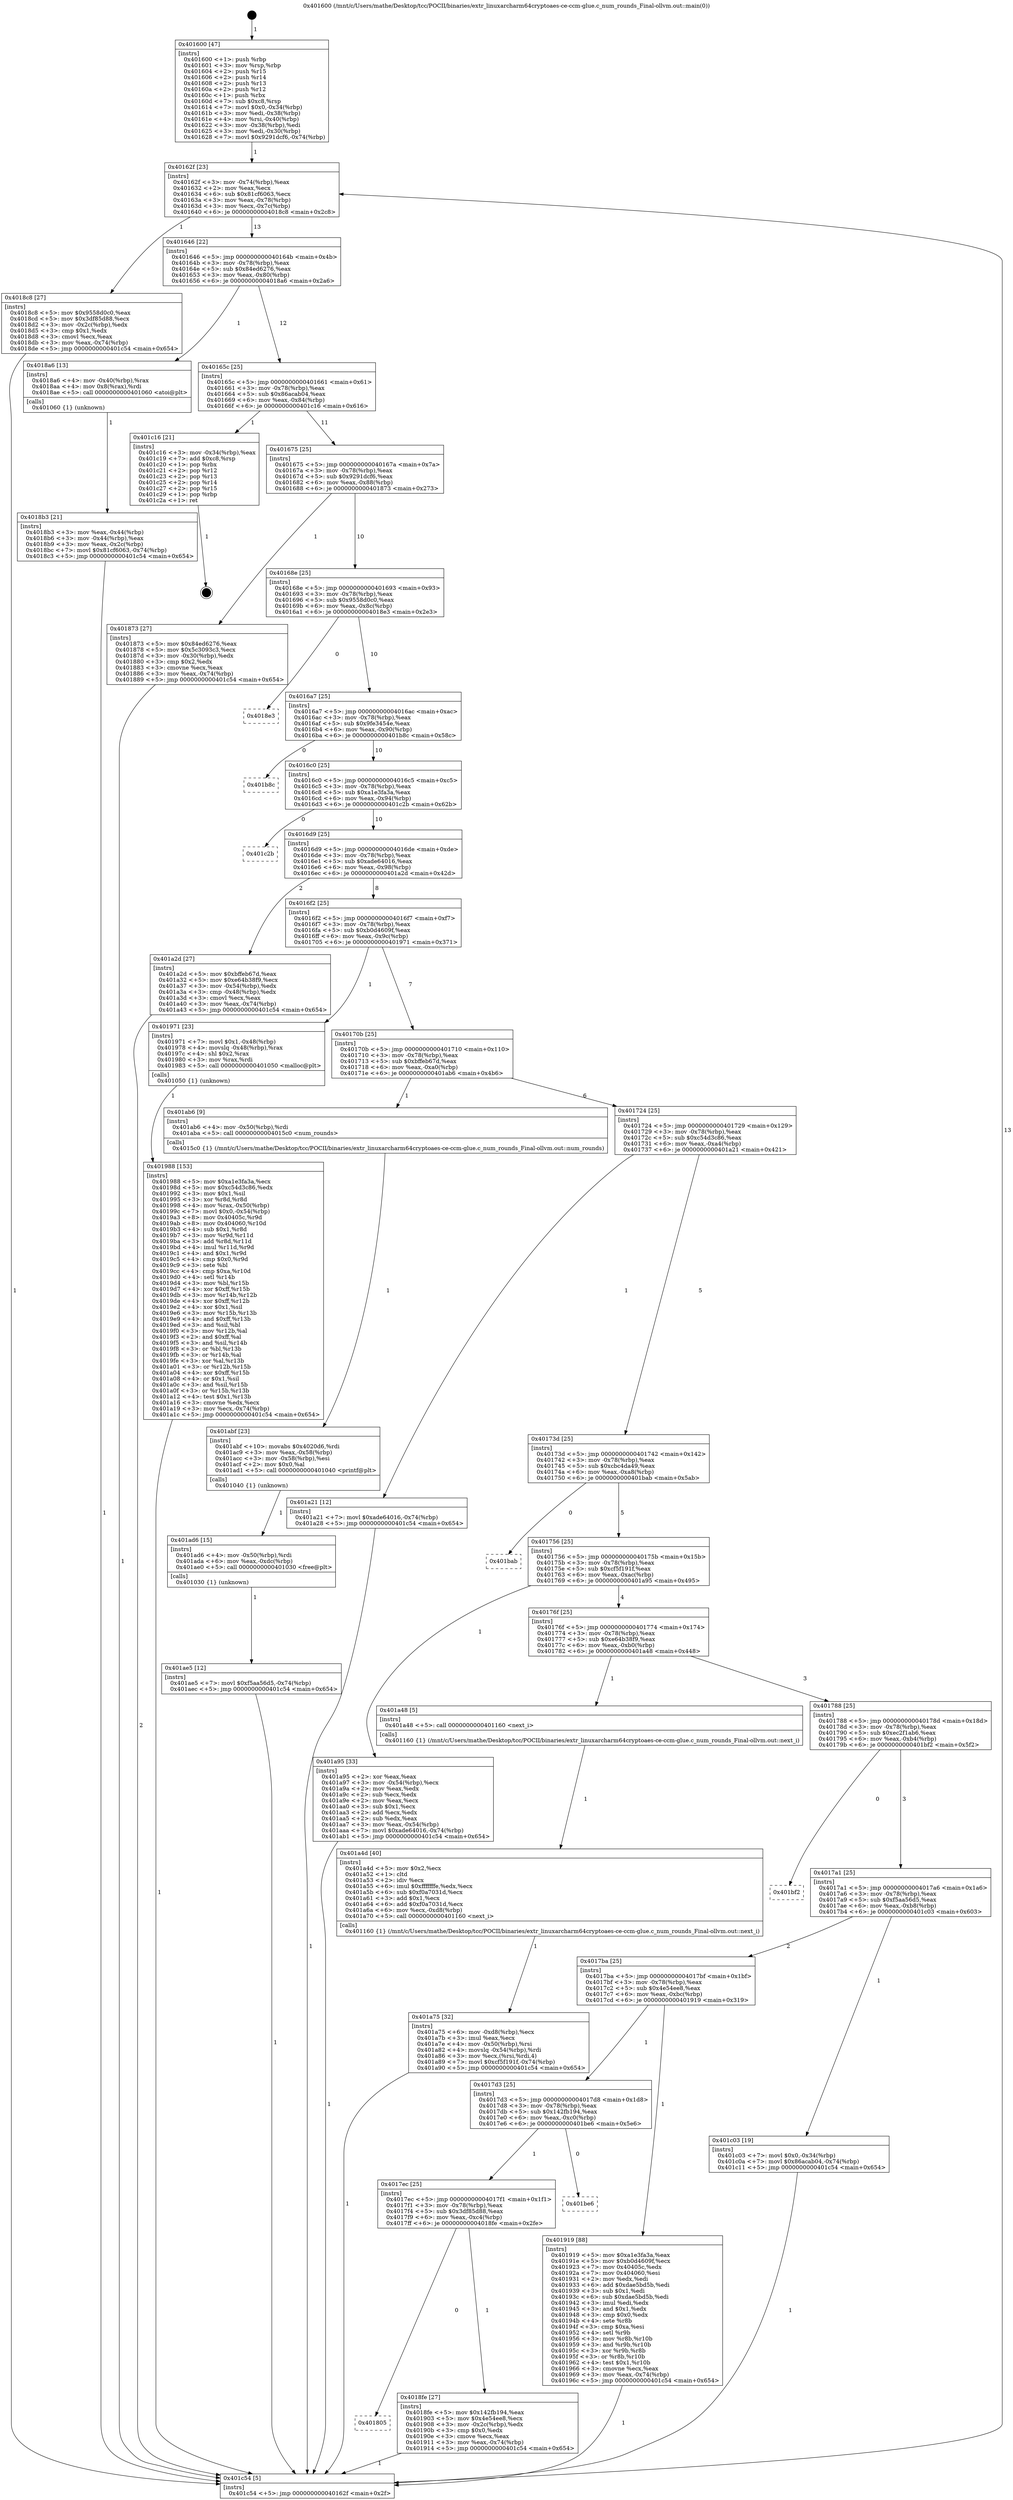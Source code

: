 digraph "0x401600" {
  label = "0x401600 (/mnt/c/Users/mathe/Desktop/tcc/POCII/binaries/extr_linuxarcharm64cryptoaes-ce-ccm-glue.c_num_rounds_Final-ollvm.out::main(0))"
  labelloc = "t"
  node[shape=record]

  Entry [label="",width=0.3,height=0.3,shape=circle,fillcolor=black,style=filled]
  "0x40162f" [label="{
     0x40162f [23]\l
     | [instrs]\l
     &nbsp;&nbsp;0x40162f \<+3\>: mov -0x74(%rbp),%eax\l
     &nbsp;&nbsp;0x401632 \<+2\>: mov %eax,%ecx\l
     &nbsp;&nbsp;0x401634 \<+6\>: sub $0x81cf6063,%ecx\l
     &nbsp;&nbsp;0x40163a \<+3\>: mov %eax,-0x78(%rbp)\l
     &nbsp;&nbsp;0x40163d \<+3\>: mov %ecx,-0x7c(%rbp)\l
     &nbsp;&nbsp;0x401640 \<+6\>: je 00000000004018c8 \<main+0x2c8\>\l
  }"]
  "0x4018c8" [label="{
     0x4018c8 [27]\l
     | [instrs]\l
     &nbsp;&nbsp;0x4018c8 \<+5\>: mov $0x9558d0c0,%eax\l
     &nbsp;&nbsp;0x4018cd \<+5\>: mov $0x3df85d88,%ecx\l
     &nbsp;&nbsp;0x4018d2 \<+3\>: mov -0x2c(%rbp),%edx\l
     &nbsp;&nbsp;0x4018d5 \<+3\>: cmp $0x1,%edx\l
     &nbsp;&nbsp;0x4018d8 \<+3\>: cmovl %ecx,%eax\l
     &nbsp;&nbsp;0x4018db \<+3\>: mov %eax,-0x74(%rbp)\l
     &nbsp;&nbsp;0x4018de \<+5\>: jmp 0000000000401c54 \<main+0x654\>\l
  }"]
  "0x401646" [label="{
     0x401646 [22]\l
     | [instrs]\l
     &nbsp;&nbsp;0x401646 \<+5\>: jmp 000000000040164b \<main+0x4b\>\l
     &nbsp;&nbsp;0x40164b \<+3\>: mov -0x78(%rbp),%eax\l
     &nbsp;&nbsp;0x40164e \<+5\>: sub $0x84ed6276,%eax\l
     &nbsp;&nbsp;0x401653 \<+3\>: mov %eax,-0x80(%rbp)\l
     &nbsp;&nbsp;0x401656 \<+6\>: je 00000000004018a6 \<main+0x2a6\>\l
  }"]
  Exit [label="",width=0.3,height=0.3,shape=circle,fillcolor=black,style=filled,peripheries=2]
  "0x4018a6" [label="{
     0x4018a6 [13]\l
     | [instrs]\l
     &nbsp;&nbsp;0x4018a6 \<+4\>: mov -0x40(%rbp),%rax\l
     &nbsp;&nbsp;0x4018aa \<+4\>: mov 0x8(%rax),%rdi\l
     &nbsp;&nbsp;0x4018ae \<+5\>: call 0000000000401060 \<atoi@plt\>\l
     | [calls]\l
     &nbsp;&nbsp;0x401060 \{1\} (unknown)\l
  }"]
  "0x40165c" [label="{
     0x40165c [25]\l
     | [instrs]\l
     &nbsp;&nbsp;0x40165c \<+5\>: jmp 0000000000401661 \<main+0x61\>\l
     &nbsp;&nbsp;0x401661 \<+3\>: mov -0x78(%rbp),%eax\l
     &nbsp;&nbsp;0x401664 \<+5\>: sub $0x86acab04,%eax\l
     &nbsp;&nbsp;0x401669 \<+6\>: mov %eax,-0x84(%rbp)\l
     &nbsp;&nbsp;0x40166f \<+6\>: je 0000000000401c16 \<main+0x616\>\l
  }"]
  "0x401ae5" [label="{
     0x401ae5 [12]\l
     | [instrs]\l
     &nbsp;&nbsp;0x401ae5 \<+7\>: movl $0xf5aa56d5,-0x74(%rbp)\l
     &nbsp;&nbsp;0x401aec \<+5\>: jmp 0000000000401c54 \<main+0x654\>\l
  }"]
  "0x401c16" [label="{
     0x401c16 [21]\l
     | [instrs]\l
     &nbsp;&nbsp;0x401c16 \<+3\>: mov -0x34(%rbp),%eax\l
     &nbsp;&nbsp;0x401c19 \<+7\>: add $0xc8,%rsp\l
     &nbsp;&nbsp;0x401c20 \<+1\>: pop %rbx\l
     &nbsp;&nbsp;0x401c21 \<+2\>: pop %r12\l
     &nbsp;&nbsp;0x401c23 \<+2\>: pop %r13\l
     &nbsp;&nbsp;0x401c25 \<+2\>: pop %r14\l
     &nbsp;&nbsp;0x401c27 \<+2\>: pop %r15\l
     &nbsp;&nbsp;0x401c29 \<+1\>: pop %rbp\l
     &nbsp;&nbsp;0x401c2a \<+1\>: ret\l
  }"]
  "0x401675" [label="{
     0x401675 [25]\l
     | [instrs]\l
     &nbsp;&nbsp;0x401675 \<+5\>: jmp 000000000040167a \<main+0x7a\>\l
     &nbsp;&nbsp;0x40167a \<+3\>: mov -0x78(%rbp),%eax\l
     &nbsp;&nbsp;0x40167d \<+5\>: sub $0x9291dcf6,%eax\l
     &nbsp;&nbsp;0x401682 \<+6\>: mov %eax,-0x88(%rbp)\l
     &nbsp;&nbsp;0x401688 \<+6\>: je 0000000000401873 \<main+0x273\>\l
  }"]
  "0x401ad6" [label="{
     0x401ad6 [15]\l
     | [instrs]\l
     &nbsp;&nbsp;0x401ad6 \<+4\>: mov -0x50(%rbp),%rdi\l
     &nbsp;&nbsp;0x401ada \<+6\>: mov %eax,-0xdc(%rbp)\l
     &nbsp;&nbsp;0x401ae0 \<+5\>: call 0000000000401030 \<free@plt\>\l
     | [calls]\l
     &nbsp;&nbsp;0x401030 \{1\} (unknown)\l
  }"]
  "0x401873" [label="{
     0x401873 [27]\l
     | [instrs]\l
     &nbsp;&nbsp;0x401873 \<+5\>: mov $0x84ed6276,%eax\l
     &nbsp;&nbsp;0x401878 \<+5\>: mov $0x5c3093c3,%ecx\l
     &nbsp;&nbsp;0x40187d \<+3\>: mov -0x30(%rbp),%edx\l
     &nbsp;&nbsp;0x401880 \<+3\>: cmp $0x2,%edx\l
     &nbsp;&nbsp;0x401883 \<+3\>: cmovne %ecx,%eax\l
     &nbsp;&nbsp;0x401886 \<+3\>: mov %eax,-0x74(%rbp)\l
     &nbsp;&nbsp;0x401889 \<+5\>: jmp 0000000000401c54 \<main+0x654\>\l
  }"]
  "0x40168e" [label="{
     0x40168e [25]\l
     | [instrs]\l
     &nbsp;&nbsp;0x40168e \<+5\>: jmp 0000000000401693 \<main+0x93\>\l
     &nbsp;&nbsp;0x401693 \<+3\>: mov -0x78(%rbp),%eax\l
     &nbsp;&nbsp;0x401696 \<+5\>: sub $0x9558d0c0,%eax\l
     &nbsp;&nbsp;0x40169b \<+6\>: mov %eax,-0x8c(%rbp)\l
     &nbsp;&nbsp;0x4016a1 \<+6\>: je 00000000004018e3 \<main+0x2e3\>\l
  }"]
  "0x401c54" [label="{
     0x401c54 [5]\l
     | [instrs]\l
     &nbsp;&nbsp;0x401c54 \<+5\>: jmp 000000000040162f \<main+0x2f\>\l
  }"]
  "0x401600" [label="{
     0x401600 [47]\l
     | [instrs]\l
     &nbsp;&nbsp;0x401600 \<+1\>: push %rbp\l
     &nbsp;&nbsp;0x401601 \<+3\>: mov %rsp,%rbp\l
     &nbsp;&nbsp;0x401604 \<+2\>: push %r15\l
     &nbsp;&nbsp;0x401606 \<+2\>: push %r14\l
     &nbsp;&nbsp;0x401608 \<+2\>: push %r13\l
     &nbsp;&nbsp;0x40160a \<+2\>: push %r12\l
     &nbsp;&nbsp;0x40160c \<+1\>: push %rbx\l
     &nbsp;&nbsp;0x40160d \<+7\>: sub $0xc8,%rsp\l
     &nbsp;&nbsp;0x401614 \<+7\>: movl $0x0,-0x34(%rbp)\l
     &nbsp;&nbsp;0x40161b \<+3\>: mov %edi,-0x38(%rbp)\l
     &nbsp;&nbsp;0x40161e \<+4\>: mov %rsi,-0x40(%rbp)\l
     &nbsp;&nbsp;0x401622 \<+3\>: mov -0x38(%rbp),%edi\l
     &nbsp;&nbsp;0x401625 \<+3\>: mov %edi,-0x30(%rbp)\l
     &nbsp;&nbsp;0x401628 \<+7\>: movl $0x9291dcf6,-0x74(%rbp)\l
  }"]
  "0x4018b3" [label="{
     0x4018b3 [21]\l
     | [instrs]\l
     &nbsp;&nbsp;0x4018b3 \<+3\>: mov %eax,-0x44(%rbp)\l
     &nbsp;&nbsp;0x4018b6 \<+3\>: mov -0x44(%rbp),%eax\l
     &nbsp;&nbsp;0x4018b9 \<+3\>: mov %eax,-0x2c(%rbp)\l
     &nbsp;&nbsp;0x4018bc \<+7\>: movl $0x81cf6063,-0x74(%rbp)\l
     &nbsp;&nbsp;0x4018c3 \<+5\>: jmp 0000000000401c54 \<main+0x654\>\l
  }"]
  "0x401abf" [label="{
     0x401abf [23]\l
     | [instrs]\l
     &nbsp;&nbsp;0x401abf \<+10\>: movabs $0x4020d6,%rdi\l
     &nbsp;&nbsp;0x401ac9 \<+3\>: mov %eax,-0x58(%rbp)\l
     &nbsp;&nbsp;0x401acc \<+3\>: mov -0x58(%rbp),%esi\l
     &nbsp;&nbsp;0x401acf \<+2\>: mov $0x0,%al\l
     &nbsp;&nbsp;0x401ad1 \<+5\>: call 0000000000401040 \<printf@plt\>\l
     | [calls]\l
     &nbsp;&nbsp;0x401040 \{1\} (unknown)\l
  }"]
  "0x4018e3" [label="{
     0x4018e3\l
  }", style=dashed]
  "0x4016a7" [label="{
     0x4016a7 [25]\l
     | [instrs]\l
     &nbsp;&nbsp;0x4016a7 \<+5\>: jmp 00000000004016ac \<main+0xac\>\l
     &nbsp;&nbsp;0x4016ac \<+3\>: mov -0x78(%rbp),%eax\l
     &nbsp;&nbsp;0x4016af \<+5\>: sub $0x9fe3454e,%eax\l
     &nbsp;&nbsp;0x4016b4 \<+6\>: mov %eax,-0x90(%rbp)\l
     &nbsp;&nbsp;0x4016ba \<+6\>: je 0000000000401b8c \<main+0x58c\>\l
  }"]
  "0x401a75" [label="{
     0x401a75 [32]\l
     | [instrs]\l
     &nbsp;&nbsp;0x401a75 \<+6\>: mov -0xd8(%rbp),%ecx\l
     &nbsp;&nbsp;0x401a7b \<+3\>: imul %eax,%ecx\l
     &nbsp;&nbsp;0x401a7e \<+4\>: mov -0x50(%rbp),%rsi\l
     &nbsp;&nbsp;0x401a82 \<+4\>: movslq -0x54(%rbp),%rdi\l
     &nbsp;&nbsp;0x401a86 \<+3\>: mov %ecx,(%rsi,%rdi,4)\l
     &nbsp;&nbsp;0x401a89 \<+7\>: movl $0xcf5f191f,-0x74(%rbp)\l
     &nbsp;&nbsp;0x401a90 \<+5\>: jmp 0000000000401c54 \<main+0x654\>\l
  }"]
  "0x401b8c" [label="{
     0x401b8c\l
  }", style=dashed]
  "0x4016c0" [label="{
     0x4016c0 [25]\l
     | [instrs]\l
     &nbsp;&nbsp;0x4016c0 \<+5\>: jmp 00000000004016c5 \<main+0xc5\>\l
     &nbsp;&nbsp;0x4016c5 \<+3\>: mov -0x78(%rbp),%eax\l
     &nbsp;&nbsp;0x4016c8 \<+5\>: sub $0xa1e3fa3a,%eax\l
     &nbsp;&nbsp;0x4016cd \<+6\>: mov %eax,-0x94(%rbp)\l
     &nbsp;&nbsp;0x4016d3 \<+6\>: je 0000000000401c2b \<main+0x62b\>\l
  }"]
  "0x401a4d" [label="{
     0x401a4d [40]\l
     | [instrs]\l
     &nbsp;&nbsp;0x401a4d \<+5\>: mov $0x2,%ecx\l
     &nbsp;&nbsp;0x401a52 \<+1\>: cltd\l
     &nbsp;&nbsp;0x401a53 \<+2\>: idiv %ecx\l
     &nbsp;&nbsp;0x401a55 \<+6\>: imul $0xfffffffe,%edx,%ecx\l
     &nbsp;&nbsp;0x401a5b \<+6\>: sub $0xf0a7031d,%ecx\l
     &nbsp;&nbsp;0x401a61 \<+3\>: add $0x1,%ecx\l
     &nbsp;&nbsp;0x401a64 \<+6\>: add $0xf0a7031d,%ecx\l
     &nbsp;&nbsp;0x401a6a \<+6\>: mov %ecx,-0xd8(%rbp)\l
     &nbsp;&nbsp;0x401a70 \<+5\>: call 0000000000401160 \<next_i\>\l
     | [calls]\l
     &nbsp;&nbsp;0x401160 \{1\} (/mnt/c/Users/mathe/Desktop/tcc/POCII/binaries/extr_linuxarcharm64cryptoaes-ce-ccm-glue.c_num_rounds_Final-ollvm.out::next_i)\l
  }"]
  "0x401c2b" [label="{
     0x401c2b\l
  }", style=dashed]
  "0x4016d9" [label="{
     0x4016d9 [25]\l
     | [instrs]\l
     &nbsp;&nbsp;0x4016d9 \<+5\>: jmp 00000000004016de \<main+0xde\>\l
     &nbsp;&nbsp;0x4016de \<+3\>: mov -0x78(%rbp),%eax\l
     &nbsp;&nbsp;0x4016e1 \<+5\>: sub $0xade64016,%eax\l
     &nbsp;&nbsp;0x4016e6 \<+6\>: mov %eax,-0x98(%rbp)\l
     &nbsp;&nbsp;0x4016ec \<+6\>: je 0000000000401a2d \<main+0x42d\>\l
  }"]
  "0x401988" [label="{
     0x401988 [153]\l
     | [instrs]\l
     &nbsp;&nbsp;0x401988 \<+5\>: mov $0xa1e3fa3a,%ecx\l
     &nbsp;&nbsp;0x40198d \<+5\>: mov $0xc54d3c86,%edx\l
     &nbsp;&nbsp;0x401992 \<+3\>: mov $0x1,%sil\l
     &nbsp;&nbsp;0x401995 \<+3\>: xor %r8d,%r8d\l
     &nbsp;&nbsp;0x401998 \<+4\>: mov %rax,-0x50(%rbp)\l
     &nbsp;&nbsp;0x40199c \<+7\>: movl $0x0,-0x54(%rbp)\l
     &nbsp;&nbsp;0x4019a3 \<+8\>: mov 0x40405c,%r9d\l
     &nbsp;&nbsp;0x4019ab \<+8\>: mov 0x404060,%r10d\l
     &nbsp;&nbsp;0x4019b3 \<+4\>: sub $0x1,%r8d\l
     &nbsp;&nbsp;0x4019b7 \<+3\>: mov %r9d,%r11d\l
     &nbsp;&nbsp;0x4019ba \<+3\>: add %r8d,%r11d\l
     &nbsp;&nbsp;0x4019bd \<+4\>: imul %r11d,%r9d\l
     &nbsp;&nbsp;0x4019c1 \<+4\>: and $0x1,%r9d\l
     &nbsp;&nbsp;0x4019c5 \<+4\>: cmp $0x0,%r9d\l
     &nbsp;&nbsp;0x4019c9 \<+3\>: sete %bl\l
     &nbsp;&nbsp;0x4019cc \<+4\>: cmp $0xa,%r10d\l
     &nbsp;&nbsp;0x4019d0 \<+4\>: setl %r14b\l
     &nbsp;&nbsp;0x4019d4 \<+3\>: mov %bl,%r15b\l
     &nbsp;&nbsp;0x4019d7 \<+4\>: xor $0xff,%r15b\l
     &nbsp;&nbsp;0x4019db \<+3\>: mov %r14b,%r12b\l
     &nbsp;&nbsp;0x4019de \<+4\>: xor $0xff,%r12b\l
     &nbsp;&nbsp;0x4019e2 \<+4\>: xor $0x1,%sil\l
     &nbsp;&nbsp;0x4019e6 \<+3\>: mov %r15b,%r13b\l
     &nbsp;&nbsp;0x4019e9 \<+4\>: and $0xff,%r13b\l
     &nbsp;&nbsp;0x4019ed \<+3\>: and %sil,%bl\l
     &nbsp;&nbsp;0x4019f0 \<+3\>: mov %r12b,%al\l
     &nbsp;&nbsp;0x4019f3 \<+2\>: and $0xff,%al\l
     &nbsp;&nbsp;0x4019f5 \<+3\>: and %sil,%r14b\l
     &nbsp;&nbsp;0x4019f8 \<+3\>: or %bl,%r13b\l
     &nbsp;&nbsp;0x4019fb \<+3\>: or %r14b,%al\l
     &nbsp;&nbsp;0x4019fe \<+3\>: xor %al,%r13b\l
     &nbsp;&nbsp;0x401a01 \<+3\>: or %r12b,%r15b\l
     &nbsp;&nbsp;0x401a04 \<+4\>: xor $0xff,%r15b\l
     &nbsp;&nbsp;0x401a08 \<+4\>: or $0x1,%sil\l
     &nbsp;&nbsp;0x401a0c \<+3\>: and %sil,%r15b\l
     &nbsp;&nbsp;0x401a0f \<+3\>: or %r15b,%r13b\l
     &nbsp;&nbsp;0x401a12 \<+4\>: test $0x1,%r13b\l
     &nbsp;&nbsp;0x401a16 \<+3\>: cmovne %edx,%ecx\l
     &nbsp;&nbsp;0x401a19 \<+3\>: mov %ecx,-0x74(%rbp)\l
     &nbsp;&nbsp;0x401a1c \<+5\>: jmp 0000000000401c54 \<main+0x654\>\l
  }"]
  "0x401a2d" [label="{
     0x401a2d [27]\l
     | [instrs]\l
     &nbsp;&nbsp;0x401a2d \<+5\>: mov $0xbffeb67d,%eax\l
     &nbsp;&nbsp;0x401a32 \<+5\>: mov $0xe64b38f9,%ecx\l
     &nbsp;&nbsp;0x401a37 \<+3\>: mov -0x54(%rbp),%edx\l
     &nbsp;&nbsp;0x401a3a \<+3\>: cmp -0x48(%rbp),%edx\l
     &nbsp;&nbsp;0x401a3d \<+3\>: cmovl %ecx,%eax\l
     &nbsp;&nbsp;0x401a40 \<+3\>: mov %eax,-0x74(%rbp)\l
     &nbsp;&nbsp;0x401a43 \<+5\>: jmp 0000000000401c54 \<main+0x654\>\l
  }"]
  "0x4016f2" [label="{
     0x4016f2 [25]\l
     | [instrs]\l
     &nbsp;&nbsp;0x4016f2 \<+5\>: jmp 00000000004016f7 \<main+0xf7\>\l
     &nbsp;&nbsp;0x4016f7 \<+3\>: mov -0x78(%rbp),%eax\l
     &nbsp;&nbsp;0x4016fa \<+5\>: sub $0xb0d4609f,%eax\l
     &nbsp;&nbsp;0x4016ff \<+6\>: mov %eax,-0x9c(%rbp)\l
     &nbsp;&nbsp;0x401705 \<+6\>: je 0000000000401971 \<main+0x371\>\l
  }"]
  "0x401805" [label="{
     0x401805\l
  }", style=dashed]
  "0x401971" [label="{
     0x401971 [23]\l
     | [instrs]\l
     &nbsp;&nbsp;0x401971 \<+7\>: movl $0x1,-0x48(%rbp)\l
     &nbsp;&nbsp;0x401978 \<+4\>: movslq -0x48(%rbp),%rax\l
     &nbsp;&nbsp;0x40197c \<+4\>: shl $0x2,%rax\l
     &nbsp;&nbsp;0x401980 \<+3\>: mov %rax,%rdi\l
     &nbsp;&nbsp;0x401983 \<+5\>: call 0000000000401050 \<malloc@plt\>\l
     | [calls]\l
     &nbsp;&nbsp;0x401050 \{1\} (unknown)\l
  }"]
  "0x40170b" [label="{
     0x40170b [25]\l
     | [instrs]\l
     &nbsp;&nbsp;0x40170b \<+5\>: jmp 0000000000401710 \<main+0x110\>\l
     &nbsp;&nbsp;0x401710 \<+3\>: mov -0x78(%rbp),%eax\l
     &nbsp;&nbsp;0x401713 \<+5\>: sub $0xbffeb67d,%eax\l
     &nbsp;&nbsp;0x401718 \<+6\>: mov %eax,-0xa0(%rbp)\l
     &nbsp;&nbsp;0x40171e \<+6\>: je 0000000000401ab6 \<main+0x4b6\>\l
  }"]
  "0x4018fe" [label="{
     0x4018fe [27]\l
     | [instrs]\l
     &nbsp;&nbsp;0x4018fe \<+5\>: mov $0x142fb194,%eax\l
     &nbsp;&nbsp;0x401903 \<+5\>: mov $0x4e54ee8,%ecx\l
     &nbsp;&nbsp;0x401908 \<+3\>: mov -0x2c(%rbp),%edx\l
     &nbsp;&nbsp;0x40190b \<+3\>: cmp $0x0,%edx\l
     &nbsp;&nbsp;0x40190e \<+3\>: cmove %ecx,%eax\l
     &nbsp;&nbsp;0x401911 \<+3\>: mov %eax,-0x74(%rbp)\l
     &nbsp;&nbsp;0x401914 \<+5\>: jmp 0000000000401c54 \<main+0x654\>\l
  }"]
  "0x401ab6" [label="{
     0x401ab6 [9]\l
     | [instrs]\l
     &nbsp;&nbsp;0x401ab6 \<+4\>: mov -0x50(%rbp),%rdi\l
     &nbsp;&nbsp;0x401aba \<+5\>: call 00000000004015c0 \<num_rounds\>\l
     | [calls]\l
     &nbsp;&nbsp;0x4015c0 \{1\} (/mnt/c/Users/mathe/Desktop/tcc/POCII/binaries/extr_linuxarcharm64cryptoaes-ce-ccm-glue.c_num_rounds_Final-ollvm.out::num_rounds)\l
  }"]
  "0x401724" [label="{
     0x401724 [25]\l
     | [instrs]\l
     &nbsp;&nbsp;0x401724 \<+5\>: jmp 0000000000401729 \<main+0x129\>\l
     &nbsp;&nbsp;0x401729 \<+3\>: mov -0x78(%rbp),%eax\l
     &nbsp;&nbsp;0x40172c \<+5\>: sub $0xc54d3c86,%eax\l
     &nbsp;&nbsp;0x401731 \<+6\>: mov %eax,-0xa4(%rbp)\l
     &nbsp;&nbsp;0x401737 \<+6\>: je 0000000000401a21 \<main+0x421\>\l
  }"]
  "0x4017ec" [label="{
     0x4017ec [25]\l
     | [instrs]\l
     &nbsp;&nbsp;0x4017ec \<+5\>: jmp 00000000004017f1 \<main+0x1f1\>\l
     &nbsp;&nbsp;0x4017f1 \<+3\>: mov -0x78(%rbp),%eax\l
     &nbsp;&nbsp;0x4017f4 \<+5\>: sub $0x3df85d88,%eax\l
     &nbsp;&nbsp;0x4017f9 \<+6\>: mov %eax,-0xc4(%rbp)\l
     &nbsp;&nbsp;0x4017ff \<+6\>: je 00000000004018fe \<main+0x2fe\>\l
  }"]
  "0x401a21" [label="{
     0x401a21 [12]\l
     | [instrs]\l
     &nbsp;&nbsp;0x401a21 \<+7\>: movl $0xade64016,-0x74(%rbp)\l
     &nbsp;&nbsp;0x401a28 \<+5\>: jmp 0000000000401c54 \<main+0x654\>\l
  }"]
  "0x40173d" [label="{
     0x40173d [25]\l
     | [instrs]\l
     &nbsp;&nbsp;0x40173d \<+5\>: jmp 0000000000401742 \<main+0x142\>\l
     &nbsp;&nbsp;0x401742 \<+3\>: mov -0x78(%rbp),%eax\l
     &nbsp;&nbsp;0x401745 \<+5\>: sub $0xcbc4da49,%eax\l
     &nbsp;&nbsp;0x40174a \<+6\>: mov %eax,-0xa8(%rbp)\l
     &nbsp;&nbsp;0x401750 \<+6\>: je 0000000000401bab \<main+0x5ab\>\l
  }"]
  "0x401be6" [label="{
     0x401be6\l
  }", style=dashed]
  "0x401bab" [label="{
     0x401bab\l
  }", style=dashed]
  "0x401756" [label="{
     0x401756 [25]\l
     | [instrs]\l
     &nbsp;&nbsp;0x401756 \<+5\>: jmp 000000000040175b \<main+0x15b\>\l
     &nbsp;&nbsp;0x40175b \<+3\>: mov -0x78(%rbp),%eax\l
     &nbsp;&nbsp;0x40175e \<+5\>: sub $0xcf5f191f,%eax\l
     &nbsp;&nbsp;0x401763 \<+6\>: mov %eax,-0xac(%rbp)\l
     &nbsp;&nbsp;0x401769 \<+6\>: je 0000000000401a95 \<main+0x495\>\l
  }"]
  "0x4017d3" [label="{
     0x4017d3 [25]\l
     | [instrs]\l
     &nbsp;&nbsp;0x4017d3 \<+5\>: jmp 00000000004017d8 \<main+0x1d8\>\l
     &nbsp;&nbsp;0x4017d8 \<+3\>: mov -0x78(%rbp),%eax\l
     &nbsp;&nbsp;0x4017db \<+5\>: sub $0x142fb194,%eax\l
     &nbsp;&nbsp;0x4017e0 \<+6\>: mov %eax,-0xc0(%rbp)\l
     &nbsp;&nbsp;0x4017e6 \<+6\>: je 0000000000401be6 \<main+0x5e6\>\l
  }"]
  "0x401a95" [label="{
     0x401a95 [33]\l
     | [instrs]\l
     &nbsp;&nbsp;0x401a95 \<+2\>: xor %eax,%eax\l
     &nbsp;&nbsp;0x401a97 \<+3\>: mov -0x54(%rbp),%ecx\l
     &nbsp;&nbsp;0x401a9a \<+2\>: mov %eax,%edx\l
     &nbsp;&nbsp;0x401a9c \<+2\>: sub %ecx,%edx\l
     &nbsp;&nbsp;0x401a9e \<+2\>: mov %eax,%ecx\l
     &nbsp;&nbsp;0x401aa0 \<+3\>: sub $0x1,%ecx\l
     &nbsp;&nbsp;0x401aa3 \<+2\>: add %ecx,%edx\l
     &nbsp;&nbsp;0x401aa5 \<+2\>: sub %edx,%eax\l
     &nbsp;&nbsp;0x401aa7 \<+3\>: mov %eax,-0x54(%rbp)\l
     &nbsp;&nbsp;0x401aaa \<+7\>: movl $0xade64016,-0x74(%rbp)\l
     &nbsp;&nbsp;0x401ab1 \<+5\>: jmp 0000000000401c54 \<main+0x654\>\l
  }"]
  "0x40176f" [label="{
     0x40176f [25]\l
     | [instrs]\l
     &nbsp;&nbsp;0x40176f \<+5\>: jmp 0000000000401774 \<main+0x174\>\l
     &nbsp;&nbsp;0x401774 \<+3\>: mov -0x78(%rbp),%eax\l
     &nbsp;&nbsp;0x401777 \<+5\>: sub $0xe64b38f9,%eax\l
     &nbsp;&nbsp;0x40177c \<+6\>: mov %eax,-0xb0(%rbp)\l
     &nbsp;&nbsp;0x401782 \<+6\>: je 0000000000401a48 \<main+0x448\>\l
  }"]
  "0x401919" [label="{
     0x401919 [88]\l
     | [instrs]\l
     &nbsp;&nbsp;0x401919 \<+5\>: mov $0xa1e3fa3a,%eax\l
     &nbsp;&nbsp;0x40191e \<+5\>: mov $0xb0d4609f,%ecx\l
     &nbsp;&nbsp;0x401923 \<+7\>: mov 0x40405c,%edx\l
     &nbsp;&nbsp;0x40192a \<+7\>: mov 0x404060,%esi\l
     &nbsp;&nbsp;0x401931 \<+2\>: mov %edx,%edi\l
     &nbsp;&nbsp;0x401933 \<+6\>: add $0xdae5bd5b,%edi\l
     &nbsp;&nbsp;0x401939 \<+3\>: sub $0x1,%edi\l
     &nbsp;&nbsp;0x40193c \<+6\>: sub $0xdae5bd5b,%edi\l
     &nbsp;&nbsp;0x401942 \<+3\>: imul %edi,%edx\l
     &nbsp;&nbsp;0x401945 \<+3\>: and $0x1,%edx\l
     &nbsp;&nbsp;0x401948 \<+3\>: cmp $0x0,%edx\l
     &nbsp;&nbsp;0x40194b \<+4\>: sete %r8b\l
     &nbsp;&nbsp;0x40194f \<+3\>: cmp $0xa,%esi\l
     &nbsp;&nbsp;0x401952 \<+4\>: setl %r9b\l
     &nbsp;&nbsp;0x401956 \<+3\>: mov %r8b,%r10b\l
     &nbsp;&nbsp;0x401959 \<+3\>: and %r9b,%r10b\l
     &nbsp;&nbsp;0x40195c \<+3\>: xor %r9b,%r8b\l
     &nbsp;&nbsp;0x40195f \<+3\>: or %r8b,%r10b\l
     &nbsp;&nbsp;0x401962 \<+4\>: test $0x1,%r10b\l
     &nbsp;&nbsp;0x401966 \<+3\>: cmovne %ecx,%eax\l
     &nbsp;&nbsp;0x401969 \<+3\>: mov %eax,-0x74(%rbp)\l
     &nbsp;&nbsp;0x40196c \<+5\>: jmp 0000000000401c54 \<main+0x654\>\l
  }"]
  "0x401a48" [label="{
     0x401a48 [5]\l
     | [instrs]\l
     &nbsp;&nbsp;0x401a48 \<+5\>: call 0000000000401160 \<next_i\>\l
     | [calls]\l
     &nbsp;&nbsp;0x401160 \{1\} (/mnt/c/Users/mathe/Desktop/tcc/POCII/binaries/extr_linuxarcharm64cryptoaes-ce-ccm-glue.c_num_rounds_Final-ollvm.out::next_i)\l
  }"]
  "0x401788" [label="{
     0x401788 [25]\l
     | [instrs]\l
     &nbsp;&nbsp;0x401788 \<+5\>: jmp 000000000040178d \<main+0x18d\>\l
     &nbsp;&nbsp;0x40178d \<+3\>: mov -0x78(%rbp),%eax\l
     &nbsp;&nbsp;0x401790 \<+5\>: sub $0xec2f1ab6,%eax\l
     &nbsp;&nbsp;0x401795 \<+6\>: mov %eax,-0xb4(%rbp)\l
     &nbsp;&nbsp;0x40179b \<+6\>: je 0000000000401bf2 \<main+0x5f2\>\l
  }"]
  "0x4017ba" [label="{
     0x4017ba [25]\l
     | [instrs]\l
     &nbsp;&nbsp;0x4017ba \<+5\>: jmp 00000000004017bf \<main+0x1bf\>\l
     &nbsp;&nbsp;0x4017bf \<+3\>: mov -0x78(%rbp),%eax\l
     &nbsp;&nbsp;0x4017c2 \<+5\>: sub $0x4e54ee8,%eax\l
     &nbsp;&nbsp;0x4017c7 \<+6\>: mov %eax,-0xbc(%rbp)\l
     &nbsp;&nbsp;0x4017cd \<+6\>: je 0000000000401919 \<main+0x319\>\l
  }"]
  "0x401bf2" [label="{
     0x401bf2\l
  }", style=dashed]
  "0x4017a1" [label="{
     0x4017a1 [25]\l
     | [instrs]\l
     &nbsp;&nbsp;0x4017a1 \<+5\>: jmp 00000000004017a6 \<main+0x1a6\>\l
     &nbsp;&nbsp;0x4017a6 \<+3\>: mov -0x78(%rbp),%eax\l
     &nbsp;&nbsp;0x4017a9 \<+5\>: sub $0xf5aa56d5,%eax\l
     &nbsp;&nbsp;0x4017ae \<+6\>: mov %eax,-0xb8(%rbp)\l
     &nbsp;&nbsp;0x4017b4 \<+6\>: je 0000000000401c03 \<main+0x603\>\l
  }"]
  "0x401c03" [label="{
     0x401c03 [19]\l
     | [instrs]\l
     &nbsp;&nbsp;0x401c03 \<+7\>: movl $0x0,-0x34(%rbp)\l
     &nbsp;&nbsp;0x401c0a \<+7\>: movl $0x86acab04,-0x74(%rbp)\l
     &nbsp;&nbsp;0x401c11 \<+5\>: jmp 0000000000401c54 \<main+0x654\>\l
  }"]
  Entry -> "0x401600" [label=" 1"]
  "0x40162f" -> "0x4018c8" [label=" 1"]
  "0x40162f" -> "0x401646" [label=" 13"]
  "0x401c16" -> Exit [label=" 1"]
  "0x401646" -> "0x4018a6" [label=" 1"]
  "0x401646" -> "0x40165c" [label=" 12"]
  "0x401c03" -> "0x401c54" [label=" 1"]
  "0x40165c" -> "0x401c16" [label=" 1"]
  "0x40165c" -> "0x401675" [label=" 11"]
  "0x401ae5" -> "0x401c54" [label=" 1"]
  "0x401675" -> "0x401873" [label=" 1"]
  "0x401675" -> "0x40168e" [label=" 10"]
  "0x401873" -> "0x401c54" [label=" 1"]
  "0x401600" -> "0x40162f" [label=" 1"]
  "0x401c54" -> "0x40162f" [label=" 13"]
  "0x4018a6" -> "0x4018b3" [label=" 1"]
  "0x4018b3" -> "0x401c54" [label=" 1"]
  "0x4018c8" -> "0x401c54" [label=" 1"]
  "0x401ad6" -> "0x401ae5" [label=" 1"]
  "0x40168e" -> "0x4018e3" [label=" 0"]
  "0x40168e" -> "0x4016a7" [label=" 10"]
  "0x401abf" -> "0x401ad6" [label=" 1"]
  "0x4016a7" -> "0x401b8c" [label=" 0"]
  "0x4016a7" -> "0x4016c0" [label=" 10"]
  "0x401ab6" -> "0x401abf" [label=" 1"]
  "0x4016c0" -> "0x401c2b" [label=" 0"]
  "0x4016c0" -> "0x4016d9" [label=" 10"]
  "0x401a95" -> "0x401c54" [label=" 1"]
  "0x4016d9" -> "0x401a2d" [label=" 2"]
  "0x4016d9" -> "0x4016f2" [label=" 8"]
  "0x401a75" -> "0x401c54" [label=" 1"]
  "0x4016f2" -> "0x401971" [label=" 1"]
  "0x4016f2" -> "0x40170b" [label=" 7"]
  "0x401a4d" -> "0x401a75" [label=" 1"]
  "0x40170b" -> "0x401ab6" [label=" 1"]
  "0x40170b" -> "0x401724" [label=" 6"]
  "0x401a48" -> "0x401a4d" [label=" 1"]
  "0x401724" -> "0x401a21" [label=" 1"]
  "0x401724" -> "0x40173d" [label=" 5"]
  "0x401a21" -> "0x401c54" [label=" 1"]
  "0x40173d" -> "0x401bab" [label=" 0"]
  "0x40173d" -> "0x401756" [label=" 5"]
  "0x401988" -> "0x401c54" [label=" 1"]
  "0x401756" -> "0x401a95" [label=" 1"]
  "0x401756" -> "0x40176f" [label=" 4"]
  "0x401919" -> "0x401c54" [label=" 1"]
  "0x40176f" -> "0x401a48" [label=" 1"]
  "0x40176f" -> "0x401788" [label=" 3"]
  "0x4018fe" -> "0x401c54" [label=" 1"]
  "0x401788" -> "0x401bf2" [label=" 0"]
  "0x401788" -> "0x4017a1" [label=" 3"]
  "0x4017ec" -> "0x4018fe" [label=" 1"]
  "0x4017a1" -> "0x401c03" [label=" 1"]
  "0x4017a1" -> "0x4017ba" [label=" 2"]
  "0x4017ec" -> "0x401805" [label=" 0"]
  "0x4017ba" -> "0x401919" [label=" 1"]
  "0x4017ba" -> "0x4017d3" [label=" 1"]
  "0x401971" -> "0x401988" [label=" 1"]
  "0x4017d3" -> "0x401be6" [label=" 0"]
  "0x4017d3" -> "0x4017ec" [label=" 1"]
  "0x401a2d" -> "0x401c54" [label=" 2"]
}
